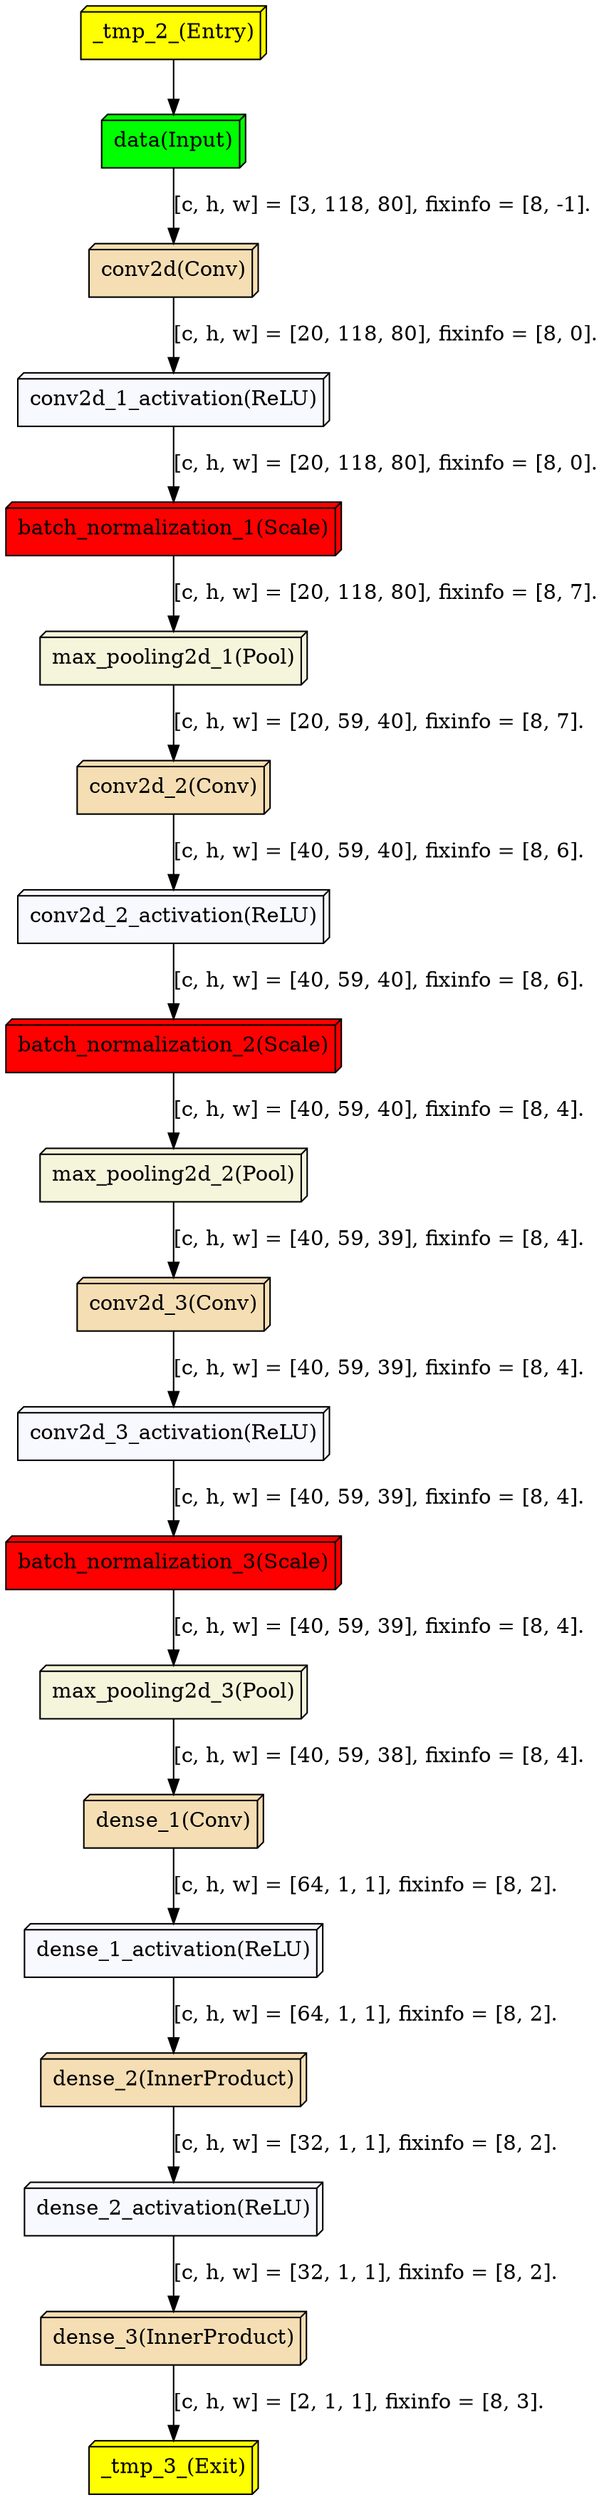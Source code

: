 digraph G {
ordering = out
node [shape = box3d, fontcolor = black, style = filled];
3[label = "max_pooling2d_3(Pool)",fillcolor = beige]
4[label = "dense_1_activation(ReLU)",fillcolor = ghostwhite]
5[label = "dense_2(InnerProduct)",fillcolor = wheat]
8[label = "dense_1(Conv)",fillcolor = wheat]
9[label = "data(Input)",fillcolor = green]
10[label = "conv2d(Conv)",fillcolor = wheat]
11[label = "conv2d_1_activation(ReLU)",fillcolor = ghostwhite]
12[label = "batch_normalization_1(Scale)",fillcolor = red]
13[label = "max_pooling2d_1(Pool)",fillcolor = beige]
14[label = "conv2d_2(Conv)",fillcolor = wheat]
15[label = "conv2d_2_activation(ReLU)",fillcolor = ghostwhite]
16[label = "batch_normalization_2(Scale)",fillcolor = red]
17[label = "max_pooling2d_2(Pool)",fillcolor = beige]
18[label = "_tmp_2_(Entry)",fillcolor = yellow]
19[label = "_tmp_3_(Exit)",fillcolor = yellow]
0[label = "conv2d_3(Conv)",fillcolor = wheat]
2[label = "batch_normalization_3(Scale)",fillcolor = red]
6[label = "dense_2_activation(ReLU)",fillcolor = ghostwhite]
7[label = "dense_3(InnerProduct)",fillcolor = wheat]
1[label = "conv2d_3_activation(ReLU)",fillcolor = ghostwhite]
3->8[label ="[c, h, w] = [40, 59, 38], fixinfo = [8, 4]."];
4->5[label ="[c, h, w] = [64, 1, 1], fixinfo = [8, 2]."];
5->6[label ="[c, h, w] = [32, 1, 1], fixinfo = [8, 2]."];
8->4[label ="[c, h, w] = [64, 1, 1], fixinfo = [8, 2]."];
9->10[label ="[c, h, w] = [3, 118, 80], fixinfo = [8, -1]."];
10->11[label ="[c, h, w] = [20, 118, 80], fixinfo = [8, 0]."];
11->12[label ="[c, h, w] = [20, 118, 80], fixinfo = [8, 0]."];
12->13[label ="[c, h, w] = [20, 118, 80], fixinfo = [8, 7]."];
13->14[label ="[c, h, w] = [20, 59, 40], fixinfo = [8, 7]."];
14->15[label ="[c, h, w] = [40, 59, 40], fixinfo = [8, 6]."];
15->16[label ="[c, h, w] = [40, 59, 40], fixinfo = [8, 6]."];
16->17[label ="[c, h, w] = [40, 59, 40], fixinfo = [8, 4]."];
17->0[label ="[c, h, w] = [40, 59, 39], fixinfo = [8, 4]."];
18->9
0->1[label ="[c, h, w] = [40, 59, 39], fixinfo = [8, 4]."];
2->3[label ="[c, h, w] = [40, 59, 39], fixinfo = [8, 4]."];
6->7[label ="[c, h, w] = [32, 1, 1], fixinfo = [8, 2]."];
7->19[label ="[c, h, w] = [2, 1, 1], fixinfo = [8, 3]."];
1->2[label ="[c, h, w] = [40, 59, 39], fixinfo = [8, 4]."];
}